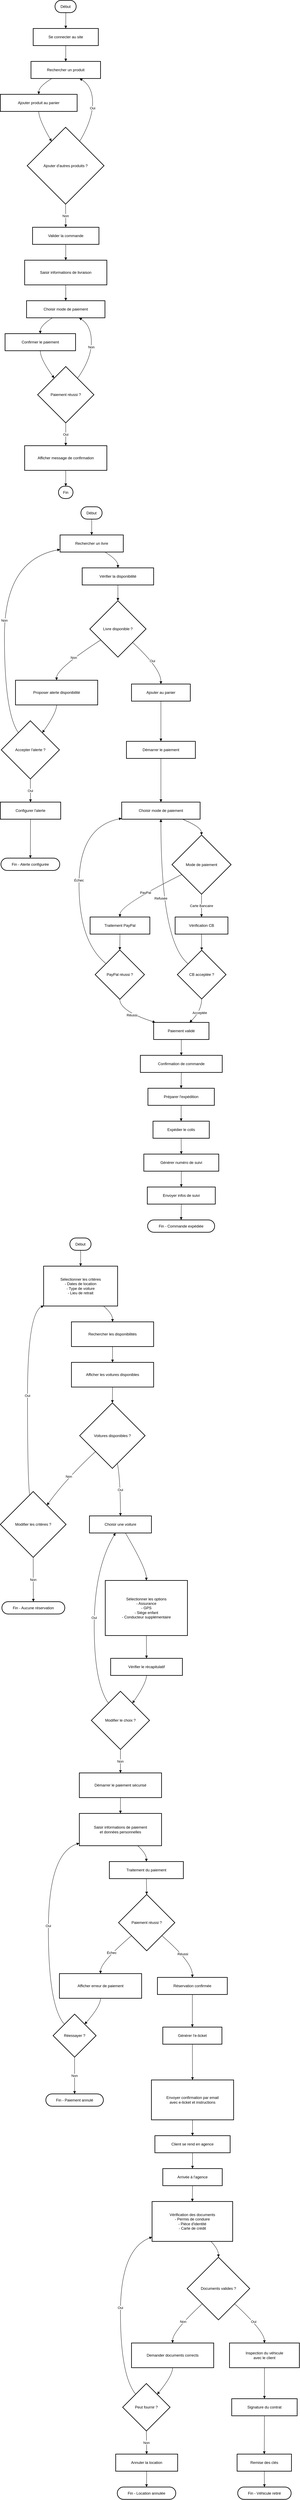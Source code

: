 <mxfile version="27.1.4">
  <diagram name="Page-1" id="gMDvhkSP2Ns9x-4Cgybr">
    <mxGraphModel dx="786" dy="459" grid="1" gridSize="10" guides="1" tooltips="1" connect="1" arrows="1" fold="1" page="1" pageScale="1" pageWidth="827" pageHeight="1169" math="0" shadow="0">
      <root>
        <mxCell id="0" />
        <mxCell id="1" parent="0" />
        <mxCell id="Itl9tVtiQUoRd5ECMhHl-1" value="Début" style="rounded=1;whiteSpace=wrap;arcSize=50;strokeWidth=2;" vertex="1" parent="1">
          <mxGeometry x="253" y="20" width="67" height="39" as="geometry" />
        </mxCell>
        <mxCell id="Itl9tVtiQUoRd5ECMhHl-2" value="Se connecter au site" style="whiteSpace=wrap;strokeWidth=2;" vertex="1" parent="1">
          <mxGeometry x="184" y="109" width="206" height="54" as="geometry" />
        </mxCell>
        <mxCell id="Itl9tVtiQUoRd5ECMhHl-3" value="Rechercher un produit" style="whiteSpace=wrap;strokeWidth=2;" vertex="1" parent="1">
          <mxGeometry x="177" y="213" width="220" height="54" as="geometry" />
        </mxCell>
        <mxCell id="Itl9tVtiQUoRd5ECMhHl-4" value="Ajouter produit au panier" style="whiteSpace=wrap;strokeWidth=2;" vertex="1" parent="1">
          <mxGeometry x="80" y="317" width="243" height="54" as="geometry" />
        </mxCell>
        <mxCell id="Itl9tVtiQUoRd5ECMhHl-5" value="Ajouter d&#39;autres produits ?" style="rhombus;strokeWidth=2;whiteSpace=wrap;" vertex="1" parent="1">
          <mxGeometry x="165" y="421" width="243" height="243" as="geometry" />
        </mxCell>
        <mxCell id="Itl9tVtiQUoRd5ECMhHl-6" value="Valider la commande" style="whiteSpace=wrap;strokeWidth=2;" vertex="1" parent="1">
          <mxGeometry x="182" y="737" width="210" height="54" as="geometry" />
        </mxCell>
        <mxCell id="Itl9tVtiQUoRd5ECMhHl-7" value="Saisir informations de livraison" style="whiteSpace=wrap;strokeWidth=2;" vertex="1" parent="1">
          <mxGeometry x="157" y="841" width="260" height="78" as="geometry" />
        </mxCell>
        <mxCell id="Itl9tVtiQUoRd5ECMhHl-8" value="Choisir mode de paiement" style="whiteSpace=wrap;strokeWidth=2;" vertex="1" parent="1">
          <mxGeometry x="163" y="969" width="248" height="54" as="geometry" />
        </mxCell>
        <mxCell id="Itl9tVtiQUoRd5ECMhHl-9" value="Confirmer le paiement" style="whiteSpace=wrap;strokeWidth=2;" vertex="1" parent="1">
          <mxGeometry x="95" y="1073" width="223" height="54" as="geometry" />
        </mxCell>
        <mxCell id="Itl9tVtiQUoRd5ECMhHl-10" value="Paiement réussi ?" style="rhombus;strokeWidth=2;whiteSpace=wrap;" vertex="1" parent="1">
          <mxGeometry x="198" y="1177" width="178" height="178" as="geometry" />
        </mxCell>
        <mxCell id="Itl9tVtiQUoRd5ECMhHl-11" value="Afficher message de confirmation" style="whiteSpace=wrap;strokeWidth=2;" vertex="1" parent="1">
          <mxGeometry x="157" y="1427" width="260" height="78" as="geometry" />
        </mxCell>
        <mxCell id="Itl9tVtiQUoRd5ECMhHl-12" value="Fin" style="rounded=1;whiteSpace=wrap;arcSize=50;strokeWidth=2;" vertex="1" parent="1">
          <mxGeometry x="264" y="1555" width="46" height="39" as="geometry" />
        </mxCell>
        <mxCell id="Itl9tVtiQUoRd5ECMhHl-13" value="" style="curved=1;startArrow=none;endArrow=block;exitX=0.51;exitY=1;entryX=0.5;entryY=0;rounded=0;" edge="1" parent="1" source="Itl9tVtiQUoRd5ECMhHl-1" target="Itl9tVtiQUoRd5ECMhHl-2">
          <mxGeometry relative="1" as="geometry">
            <Array as="points" />
          </mxGeometry>
        </mxCell>
        <mxCell id="Itl9tVtiQUoRd5ECMhHl-14" value="" style="curved=1;startArrow=none;endArrow=block;exitX=0.5;exitY=1;entryX=0.5;entryY=0;rounded=0;" edge="1" parent="1" source="Itl9tVtiQUoRd5ECMhHl-2" target="Itl9tVtiQUoRd5ECMhHl-3">
          <mxGeometry relative="1" as="geometry">
            <Array as="points" />
          </mxGeometry>
        </mxCell>
        <mxCell id="Itl9tVtiQUoRd5ECMhHl-15" value="" style="curved=1;startArrow=none;endArrow=block;exitX=0.3;exitY=1;entryX=0.5;entryY=0;rounded=0;" edge="1" parent="1" source="Itl9tVtiQUoRd5ECMhHl-3" target="Itl9tVtiQUoRd5ECMhHl-4">
          <mxGeometry relative="1" as="geometry">
            <Array as="points">
              <mxPoint x="202" y="292" />
            </Array>
          </mxGeometry>
        </mxCell>
        <mxCell id="Itl9tVtiQUoRd5ECMhHl-16" value="" style="curved=1;startArrow=none;endArrow=block;exitX=0.5;exitY=1;entryX=0.21;entryY=0;rounded=0;" edge="1" parent="1" source="Itl9tVtiQUoRd5ECMhHl-4" target="Itl9tVtiQUoRd5ECMhHl-5">
          <mxGeometry relative="1" as="geometry">
            <Array as="points">
              <mxPoint x="202" y="396" />
            </Array>
          </mxGeometry>
        </mxCell>
        <mxCell id="Itl9tVtiQUoRd5ECMhHl-17" value="Oui" style="curved=1;startArrow=none;endArrow=block;exitX=0.79;exitY=0;entryX=0.7;entryY=1;rounded=0;" edge="1" parent="1" source="Itl9tVtiQUoRd5ECMhHl-5" target="Itl9tVtiQUoRd5ECMhHl-3">
          <mxGeometry relative="1" as="geometry">
            <Array as="points">
              <mxPoint x="372" y="396" />
              <mxPoint x="372" y="292" />
            </Array>
          </mxGeometry>
        </mxCell>
        <mxCell id="Itl9tVtiQUoRd5ECMhHl-18" value="Non" style="curved=1;startArrow=none;endArrow=block;exitX=0.5;exitY=1;entryX=0.5;entryY=0;rounded=0;" edge="1" parent="1" source="Itl9tVtiQUoRd5ECMhHl-5" target="Itl9tVtiQUoRd5ECMhHl-6">
          <mxGeometry relative="1" as="geometry">
            <Array as="points" />
          </mxGeometry>
        </mxCell>
        <mxCell id="Itl9tVtiQUoRd5ECMhHl-19" value="" style="curved=1;startArrow=none;endArrow=block;exitX=0.5;exitY=1;entryX=0.5;entryY=0;rounded=0;" edge="1" parent="1" source="Itl9tVtiQUoRd5ECMhHl-6" target="Itl9tVtiQUoRd5ECMhHl-7">
          <mxGeometry relative="1" as="geometry">
            <Array as="points" />
          </mxGeometry>
        </mxCell>
        <mxCell id="Itl9tVtiQUoRd5ECMhHl-20" value="" style="curved=1;startArrow=none;endArrow=block;exitX=0.5;exitY=1;entryX=0.5;entryY=0;rounded=0;" edge="1" parent="1" source="Itl9tVtiQUoRd5ECMhHl-7" target="Itl9tVtiQUoRd5ECMhHl-8">
          <mxGeometry relative="1" as="geometry">
            <Array as="points" />
          </mxGeometry>
        </mxCell>
        <mxCell id="Itl9tVtiQUoRd5ECMhHl-21" value="" style="curved=1;startArrow=none;endArrow=block;exitX=0.33;exitY=1;entryX=0.5;entryY=0;rounded=0;" edge="1" parent="1" source="Itl9tVtiQUoRd5ECMhHl-8" target="Itl9tVtiQUoRd5ECMhHl-9">
          <mxGeometry relative="1" as="geometry">
            <Array as="points">
              <mxPoint x="206" y="1048" />
            </Array>
          </mxGeometry>
        </mxCell>
        <mxCell id="Itl9tVtiQUoRd5ECMhHl-22" value="" style="curved=1;startArrow=none;endArrow=block;exitX=0.5;exitY=1;entryX=0.15;entryY=0;rounded=0;" edge="1" parent="1" source="Itl9tVtiQUoRd5ECMhHl-9" target="Itl9tVtiQUoRd5ECMhHl-10">
          <mxGeometry relative="1" as="geometry">
            <Array as="points">
              <mxPoint x="206" y="1152" />
            </Array>
          </mxGeometry>
        </mxCell>
        <mxCell id="Itl9tVtiQUoRd5ECMhHl-23" value="Non" style="curved=1;startArrow=none;endArrow=block;exitX=0.86;exitY=0;entryX=0.67;entryY=1;rounded=0;" edge="1" parent="1" source="Itl9tVtiQUoRd5ECMhHl-10" target="Itl9tVtiQUoRd5ECMhHl-8">
          <mxGeometry relative="1" as="geometry">
            <Array as="points">
              <mxPoint x="368" y="1152" />
              <mxPoint x="368" y="1048" />
            </Array>
          </mxGeometry>
        </mxCell>
        <mxCell id="Itl9tVtiQUoRd5ECMhHl-24" value="Oui" style="curved=1;startArrow=none;endArrow=block;exitX=0.5;exitY=1;entryX=0.5;entryY=0.01;rounded=0;" edge="1" parent="1" source="Itl9tVtiQUoRd5ECMhHl-10" target="Itl9tVtiQUoRd5ECMhHl-11">
          <mxGeometry relative="1" as="geometry">
            <Array as="points" />
          </mxGeometry>
        </mxCell>
        <mxCell id="Itl9tVtiQUoRd5ECMhHl-25" value="" style="curved=1;startArrow=none;endArrow=block;exitX=0.5;exitY=1.01;entryX=0.5;entryY=0.01;rounded=0;" edge="1" parent="1" source="Itl9tVtiQUoRd5ECMhHl-11" target="Itl9tVtiQUoRd5ECMhHl-12">
          <mxGeometry relative="1" as="geometry">
            <Array as="points" />
          </mxGeometry>
        </mxCell>
        <mxCell id="Itl9tVtiQUoRd5ECMhHl-26" value="Début" style="rounded=1;whiteSpace=wrap;arcSize=50;strokeWidth=2;" vertex="1" parent="1">
          <mxGeometry x="335" y="1620" width="67" height="39" as="geometry" />
        </mxCell>
        <mxCell id="Itl9tVtiQUoRd5ECMhHl-27" value="Rechercher un livre" style="whiteSpace=wrap;strokeWidth=2;" vertex="1" parent="1">
          <mxGeometry x="269" y="1709" width="200" height="54" as="geometry" />
        </mxCell>
        <mxCell id="Itl9tVtiQUoRd5ECMhHl-28" value="Vérifier la disponibilité" style="whiteSpace=wrap;strokeWidth=2;" vertex="1" parent="1">
          <mxGeometry x="339" y="1813" width="226" height="54" as="geometry" />
        </mxCell>
        <mxCell id="Itl9tVtiQUoRd5ECMhHl-29" value="Livre disponible ?" style="rhombus;strokeWidth=2;whiteSpace=wrap;" vertex="1" parent="1">
          <mxGeometry x="363" y="1917" width="178" height="178" as="geometry" />
        </mxCell>
        <mxCell id="Itl9tVtiQUoRd5ECMhHl-30" value="Proposer alerte disponibilité" style="whiteSpace=wrap;strokeWidth=2;" vertex="1" parent="1">
          <mxGeometry x="128" y="2168" width="260" height="78" as="geometry" />
        </mxCell>
        <mxCell id="Itl9tVtiQUoRd5ECMhHl-31" value="Accepter l&#39;alerte ?" style="rhombus;strokeWidth=2;whiteSpace=wrap;" vertex="1" parent="1">
          <mxGeometry x="83" y="2296" width="184" height="184" as="geometry" />
        </mxCell>
        <mxCell id="Itl9tVtiQUoRd5ECMhHl-32" value="Configurer l&#39;alerte" style="whiteSpace=wrap;strokeWidth=2;" vertex="1" parent="1">
          <mxGeometry x="80" y="2553" width="191" height="54" as="geometry" />
        </mxCell>
        <mxCell id="Itl9tVtiQUoRd5ECMhHl-33" value="Fin - Alerte configurée" style="rounded=1;whiteSpace=wrap;arcSize=50;strokeWidth=2;" vertex="1" parent="1">
          <mxGeometry x="82" y="2730" width="186" height="39" as="geometry" />
        </mxCell>
        <mxCell id="Itl9tVtiQUoRd5ECMhHl-34" value="Ajouter au panier" style="whiteSpace=wrap;strokeWidth=2;" vertex="1" parent="1">
          <mxGeometry x="495" y="2180" width="186" height="54" as="geometry" />
        </mxCell>
        <mxCell id="Itl9tVtiQUoRd5ECMhHl-35" value="Démarrer le paiement" style="whiteSpace=wrap;strokeWidth=2;" vertex="1" parent="1">
          <mxGeometry x="479" y="2361" width="218" height="54" as="geometry" />
        </mxCell>
        <mxCell id="Itl9tVtiQUoRd5ECMhHl-36" value="Choisir mode de paiement" style="whiteSpace=wrap;strokeWidth=2;" vertex="1" parent="1">
          <mxGeometry x="464" y="2553" width="248" height="54" as="geometry" />
        </mxCell>
        <mxCell id="Itl9tVtiQUoRd5ECMhHl-37" value="Mode de paiement" style="rhombus;strokeWidth=2;whiteSpace=wrap;" vertex="1" parent="1">
          <mxGeometry x="623" y="2657" width="187" height="187" as="geometry" />
        </mxCell>
        <mxCell id="Itl9tVtiQUoRd5ECMhHl-38" value="Vérification CB" style="whiteSpace=wrap;strokeWidth=2;" vertex="1" parent="1">
          <mxGeometry x="633" y="2916" width="167" height="54" as="geometry" />
        </mxCell>
        <mxCell id="Itl9tVtiQUoRd5ECMhHl-39" value="Traitement PayPal" style="whiteSpace=wrap;strokeWidth=2;" vertex="1" parent="1">
          <mxGeometry x="364" y="2916" width="189" height="54" as="geometry" />
        </mxCell>
        <mxCell id="Itl9tVtiQUoRd5ECMhHl-40" value="CB acceptée ?" style="rhombus;strokeWidth=2;whiteSpace=wrap;" vertex="1" parent="1">
          <mxGeometry x="640" y="3021" width="154" height="154" as="geometry" />
        </mxCell>
        <mxCell id="Itl9tVtiQUoRd5ECMhHl-41" value="Paiement validé" style="whiteSpace=wrap;strokeWidth=2;" vertex="1" parent="1">
          <mxGeometry x="565" y="3249" width="175" height="54" as="geometry" />
        </mxCell>
        <mxCell id="Itl9tVtiQUoRd5ECMhHl-42" value="PayPal réussi ?" style="rhombus;strokeWidth=2;whiteSpace=wrap;" vertex="1" parent="1">
          <mxGeometry x="380" y="3020" width="156" height="156" as="geometry" />
        </mxCell>
        <mxCell id="Itl9tVtiQUoRd5ECMhHl-43" value="Confirmation de commande" style="whiteSpace=wrap;strokeWidth=2;" vertex="1" parent="1">
          <mxGeometry x="523" y="3353" width="259" height="54" as="geometry" />
        </mxCell>
        <mxCell id="Itl9tVtiQUoRd5ECMhHl-44" value="Préparer l&#39;expédition" style="whiteSpace=wrap;strokeWidth=2;" vertex="1" parent="1">
          <mxGeometry x="547" y="3457" width="210" height="54" as="geometry" />
        </mxCell>
        <mxCell id="Itl9tVtiQUoRd5ECMhHl-45" value="Expédier le colis" style="whiteSpace=wrap;strokeWidth=2;" vertex="1" parent="1">
          <mxGeometry x="563" y="3561" width="178" height="54" as="geometry" />
        </mxCell>
        <mxCell id="Itl9tVtiQUoRd5ECMhHl-46" value="Générer numéro de suivi" style="whiteSpace=wrap;strokeWidth=2;" vertex="1" parent="1">
          <mxGeometry x="534" y="3665" width="237" height="54" as="geometry" />
        </mxCell>
        <mxCell id="Itl9tVtiQUoRd5ECMhHl-47" value="Envoyer infos de suivi" style="whiteSpace=wrap;strokeWidth=2;" vertex="1" parent="1">
          <mxGeometry x="545" y="3769" width="215" height="54" as="geometry" />
        </mxCell>
        <mxCell id="Itl9tVtiQUoRd5ECMhHl-48" value="Fin - Commande expédiée" style="rounded=1;whiteSpace=wrap;arcSize=50;strokeWidth=2;" vertex="1" parent="1">
          <mxGeometry x="546" y="3873" width="212" height="39" as="geometry" />
        </mxCell>
        <mxCell id="Itl9tVtiQUoRd5ECMhHl-49" value="" style="curved=1;startArrow=none;endArrow=block;exitX=0.51;exitY=1;entryX=0.5;entryY=0;rounded=0;" edge="1" parent="1" source="Itl9tVtiQUoRd5ECMhHl-26" target="Itl9tVtiQUoRd5ECMhHl-27">
          <mxGeometry relative="1" as="geometry">
            <Array as="points" />
          </mxGeometry>
        </mxCell>
        <mxCell id="Itl9tVtiQUoRd5ECMhHl-50" value="" style="curved=1;startArrow=none;endArrow=block;exitX=0.71;exitY=1;entryX=0.5;entryY=0;rounded=0;" edge="1" parent="1" source="Itl9tVtiQUoRd5ECMhHl-27" target="Itl9tVtiQUoRd5ECMhHl-28">
          <mxGeometry relative="1" as="geometry">
            <Array as="points">
              <mxPoint x="452" y="1788" />
            </Array>
          </mxGeometry>
        </mxCell>
        <mxCell id="Itl9tVtiQUoRd5ECMhHl-51" value="" style="curved=1;startArrow=none;endArrow=block;exitX=0.5;exitY=1;entryX=0.5;entryY=0;rounded=0;" edge="1" parent="1" source="Itl9tVtiQUoRd5ECMhHl-28" target="Itl9tVtiQUoRd5ECMhHl-29">
          <mxGeometry relative="1" as="geometry">
            <Array as="points" />
          </mxGeometry>
        </mxCell>
        <mxCell id="Itl9tVtiQUoRd5ECMhHl-52" value="Non" style="curved=1;startArrow=none;endArrow=block;exitX=0;exitY=0.82;entryX=0.5;entryY=0;rounded=0;" edge="1" parent="1" source="Itl9tVtiQUoRd5ECMhHl-29" target="Itl9tVtiQUoRd5ECMhHl-30">
          <mxGeometry relative="1" as="geometry">
            <Array as="points">
              <mxPoint x="258" y="2131" />
            </Array>
          </mxGeometry>
        </mxCell>
        <mxCell id="Itl9tVtiQUoRd5ECMhHl-53" value="" style="curved=1;startArrow=none;endArrow=block;exitX=0.5;exitY=1;entryX=0.85;entryY=0;rounded=0;" edge="1" parent="1" source="Itl9tVtiQUoRd5ECMhHl-30" target="Itl9tVtiQUoRd5ECMhHl-31">
          <mxGeometry relative="1" as="geometry">
            <Array as="points">
              <mxPoint x="258" y="2271" />
            </Array>
          </mxGeometry>
        </mxCell>
        <mxCell id="Itl9tVtiQUoRd5ECMhHl-54" value="Oui" style="curved=1;startArrow=none;endArrow=block;exitX=0.5;exitY=1;entryX=0.5;entryY=-0.01;rounded=0;" edge="1" parent="1" source="Itl9tVtiQUoRd5ECMhHl-31" target="Itl9tVtiQUoRd5ECMhHl-32">
          <mxGeometry relative="1" as="geometry">
            <Array as="points" />
          </mxGeometry>
        </mxCell>
        <mxCell id="Itl9tVtiQUoRd5ECMhHl-55" value="Non" style="curved=1;startArrow=none;endArrow=block;exitX=0.15;exitY=0;entryX=0;entryY=0.85;rounded=0;" edge="1" parent="1" source="Itl9tVtiQUoRd5ECMhHl-31" target="Itl9tVtiQUoRd5ECMhHl-27">
          <mxGeometry relative="1" as="geometry">
            <Array as="points">
              <mxPoint x="93" y="2271" />
              <mxPoint x="93" y="1788" />
            </Array>
          </mxGeometry>
        </mxCell>
        <mxCell id="Itl9tVtiQUoRd5ECMhHl-56" value="" style="curved=1;startArrow=none;endArrow=block;exitX=0.5;exitY=0.99;entryX=0.5;entryY=0.01;rounded=0;" edge="1" parent="1" source="Itl9tVtiQUoRd5ECMhHl-32" target="Itl9tVtiQUoRd5ECMhHl-33">
          <mxGeometry relative="1" as="geometry">
            <Array as="points" />
          </mxGeometry>
        </mxCell>
        <mxCell id="Itl9tVtiQUoRd5ECMhHl-57" value="Oui" style="curved=1;startArrow=none;endArrow=block;exitX=1;exitY=0.96;entryX=0.5;entryY=0;rounded=0;" edge="1" parent="1" source="Itl9tVtiQUoRd5ECMhHl-29" target="Itl9tVtiQUoRd5ECMhHl-34">
          <mxGeometry relative="1" as="geometry">
            <Array as="points">
              <mxPoint x="588" y="2131" />
            </Array>
          </mxGeometry>
        </mxCell>
        <mxCell id="Itl9tVtiQUoRd5ECMhHl-58" value="" style="curved=1;startArrow=none;endArrow=block;exitX=0.5;exitY=1;entryX=0.5;entryY=0;rounded=0;" edge="1" parent="1" source="Itl9tVtiQUoRd5ECMhHl-34" target="Itl9tVtiQUoRd5ECMhHl-35">
          <mxGeometry relative="1" as="geometry">
            <Array as="points" />
          </mxGeometry>
        </mxCell>
        <mxCell id="Itl9tVtiQUoRd5ECMhHl-59" value="" style="curved=1;startArrow=none;endArrow=block;exitX=0.5;exitY=1;entryX=0.5;entryY=-0.01;rounded=0;" edge="1" parent="1" source="Itl9tVtiQUoRd5ECMhHl-35" target="Itl9tVtiQUoRd5ECMhHl-36">
          <mxGeometry relative="1" as="geometry">
            <Array as="points" />
          </mxGeometry>
        </mxCell>
        <mxCell id="Itl9tVtiQUoRd5ECMhHl-60" value="" style="curved=1;startArrow=none;endArrow=block;exitX=0.77;exitY=0.99;entryX=0.5;entryY=0;rounded=0;" edge="1" parent="1" source="Itl9tVtiQUoRd5ECMhHl-36" target="Itl9tVtiQUoRd5ECMhHl-37">
          <mxGeometry relative="1" as="geometry">
            <Array as="points">
              <mxPoint x="716" y="2632" />
            </Array>
          </mxGeometry>
        </mxCell>
        <mxCell id="Itl9tVtiQUoRd5ECMhHl-61" value="Carte Bancaire" style="curved=1;startArrow=none;endArrow=block;exitX=0.5;exitY=1;entryX=0.5;entryY=0;rounded=0;" edge="1" parent="1" source="Itl9tVtiQUoRd5ECMhHl-37" target="Itl9tVtiQUoRd5ECMhHl-38">
          <mxGeometry relative="1" as="geometry">
            <Array as="points" />
          </mxGeometry>
        </mxCell>
        <mxCell id="Itl9tVtiQUoRd5ECMhHl-62" value="PayPal" style="curved=1;startArrow=none;endArrow=block;exitX=0;exitY=0.75;entryX=0.5;entryY=0;rounded=0;" edge="1" parent="1" source="Itl9tVtiQUoRd5ECMhHl-37" target="Itl9tVtiQUoRd5ECMhHl-39">
          <mxGeometry relative="1" as="geometry">
            <Array as="points">
              <mxPoint x="458" y="2879" />
            </Array>
          </mxGeometry>
        </mxCell>
        <mxCell id="Itl9tVtiQUoRd5ECMhHl-63" value="" style="curved=1;startArrow=none;endArrow=block;exitX=0.5;exitY=1;entryX=0.5;entryY=0;rounded=0;" edge="1" parent="1" source="Itl9tVtiQUoRd5ECMhHl-38" target="Itl9tVtiQUoRd5ECMhHl-40">
          <mxGeometry relative="1" as="geometry">
            <Array as="points" />
          </mxGeometry>
        </mxCell>
        <mxCell id="Itl9tVtiQUoRd5ECMhHl-64" value="Refusée" style="curved=1;startArrow=none;endArrow=block;exitX=0;exitY=0.1;entryX=0.5;entryY=0.99;rounded=0;" edge="1" parent="1" source="Itl9tVtiQUoRd5ECMhHl-40" target="Itl9tVtiQUoRd5ECMhHl-36">
          <mxGeometry relative="1" as="geometry">
            <Array as="points">
              <mxPoint x="588" y="2995" />
            </Array>
          </mxGeometry>
        </mxCell>
        <mxCell id="Itl9tVtiQUoRd5ECMhHl-65" value="Acceptée" style="curved=1;startArrow=none;endArrow=block;exitX=0.5;exitY=1;entryX=0.65;entryY=0;rounded=0;" edge="1" parent="1" source="Itl9tVtiQUoRd5ECMhHl-40" target="Itl9tVtiQUoRd5ECMhHl-41">
          <mxGeometry relative="1" as="geometry">
            <Array as="points">
              <mxPoint x="716" y="3213" />
            </Array>
          </mxGeometry>
        </mxCell>
        <mxCell id="Itl9tVtiQUoRd5ECMhHl-66" value="" style="curved=1;startArrow=none;endArrow=block;exitX=0.5;exitY=1;entryX=0.5;entryY=0;rounded=0;" edge="1" parent="1" source="Itl9tVtiQUoRd5ECMhHl-39" target="Itl9tVtiQUoRd5ECMhHl-42">
          <mxGeometry relative="1" as="geometry">
            <Array as="points" />
          </mxGeometry>
        </mxCell>
        <mxCell id="Itl9tVtiQUoRd5ECMhHl-67" value="Échec" style="curved=1;startArrow=none;endArrow=block;exitX=0;exitY=0.1;entryX=0;entryY=0.95;rounded=0;" edge="1" parent="1" source="Itl9tVtiQUoRd5ECMhHl-42" target="Itl9tVtiQUoRd5ECMhHl-36">
          <mxGeometry relative="1" as="geometry">
            <Array as="points">
              <mxPoint x="329" y="2995" />
              <mxPoint x="329" y="2632" />
            </Array>
          </mxGeometry>
        </mxCell>
        <mxCell id="Itl9tVtiQUoRd5ECMhHl-68" value="Réussi" style="curved=1;startArrow=none;endArrow=block;exitX=0.5;exitY=1;entryX=0.03;entryY=0;rounded=0;" edge="1" parent="1" source="Itl9tVtiQUoRd5ECMhHl-42" target="Itl9tVtiQUoRd5ECMhHl-41">
          <mxGeometry relative="1" as="geometry">
            <Array as="points">
              <mxPoint x="458" y="3213" />
            </Array>
          </mxGeometry>
        </mxCell>
        <mxCell id="Itl9tVtiQUoRd5ECMhHl-69" value="" style="curved=1;startArrow=none;endArrow=block;exitX=0.5;exitY=1;entryX=0.5;entryY=0;rounded=0;" edge="1" parent="1" source="Itl9tVtiQUoRd5ECMhHl-41" target="Itl9tVtiQUoRd5ECMhHl-43">
          <mxGeometry relative="1" as="geometry">
            <Array as="points" />
          </mxGeometry>
        </mxCell>
        <mxCell id="Itl9tVtiQUoRd5ECMhHl-70" value="" style="curved=1;startArrow=none;endArrow=block;exitX=0.5;exitY=1;entryX=0.5;entryY=0;rounded=0;" edge="1" parent="1" source="Itl9tVtiQUoRd5ECMhHl-43" target="Itl9tVtiQUoRd5ECMhHl-44">
          <mxGeometry relative="1" as="geometry">
            <Array as="points" />
          </mxGeometry>
        </mxCell>
        <mxCell id="Itl9tVtiQUoRd5ECMhHl-71" value="" style="curved=1;startArrow=none;endArrow=block;exitX=0.5;exitY=1;entryX=0.5;entryY=0;rounded=0;" edge="1" parent="1" source="Itl9tVtiQUoRd5ECMhHl-44" target="Itl9tVtiQUoRd5ECMhHl-45">
          <mxGeometry relative="1" as="geometry">
            <Array as="points" />
          </mxGeometry>
        </mxCell>
        <mxCell id="Itl9tVtiQUoRd5ECMhHl-72" value="" style="curved=1;startArrow=none;endArrow=block;exitX=0.5;exitY=1;entryX=0.5;entryY=0;rounded=0;" edge="1" parent="1" source="Itl9tVtiQUoRd5ECMhHl-45" target="Itl9tVtiQUoRd5ECMhHl-46">
          <mxGeometry relative="1" as="geometry">
            <Array as="points" />
          </mxGeometry>
        </mxCell>
        <mxCell id="Itl9tVtiQUoRd5ECMhHl-73" value="" style="curved=1;startArrow=none;endArrow=block;exitX=0.5;exitY=1;entryX=0.5;entryY=0;rounded=0;" edge="1" parent="1" source="Itl9tVtiQUoRd5ECMhHl-46" target="Itl9tVtiQUoRd5ECMhHl-47">
          <mxGeometry relative="1" as="geometry">
            <Array as="points" />
          </mxGeometry>
        </mxCell>
        <mxCell id="Itl9tVtiQUoRd5ECMhHl-74" value="" style="curved=1;startArrow=none;endArrow=block;exitX=0.5;exitY=1;entryX=0.5;entryY=0;rounded=0;" edge="1" parent="1" source="Itl9tVtiQUoRd5ECMhHl-47" target="Itl9tVtiQUoRd5ECMhHl-48">
          <mxGeometry relative="1" as="geometry">
            <Array as="points" />
          </mxGeometry>
        </mxCell>
        <mxCell id="Itl9tVtiQUoRd5ECMhHl-75" value="Début" style="rounded=1;whiteSpace=wrap;arcSize=50;strokeWidth=2;" vertex="1" parent="1">
          <mxGeometry x="300" y="3930" width="67" height="39" as="geometry" />
        </mxCell>
        <mxCell id="Itl9tVtiQUoRd5ECMhHl-76" value="Sélectionner les critères&#xa;- Dates de location&#xa;- Type de voiture&#xa;- Lieu de retrait" style="whiteSpace=wrap;strokeWidth=2;" vertex="1" parent="1">
          <mxGeometry x="217" y="4019" width="234" height="126" as="geometry" />
        </mxCell>
        <mxCell id="Itl9tVtiQUoRd5ECMhHl-77" value="Rechercher les disponibilités" style="whiteSpace=wrap;strokeWidth=2;" vertex="1" parent="1">
          <mxGeometry x="305" y="4195" width="260" height="78" as="geometry" />
        </mxCell>
        <mxCell id="Itl9tVtiQUoRd5ECMhHl-78" value="Afficher les voitures disponibles" style="whiteSpace=wrap;strokeWidth=2;" vertex="1" parent="1">
          <mxGeometry x="305" y="4323" width="260" height="78" as="geometry" />
        </mxCell>
        <mxCell id="Itl9tVtiQUoRd5ECMhHl-79" value="Voitures disponibles ?" style="rhombus;strokeWidth=2;whiteSpace=wrap;" vertex="1" parent="1">
          <mxGeometry x="331" y="4451" width="207" height="207" as="geometry" />
        </mxCell>
        <mxCell id="Itl9tVtiQUoRd5ECMhHl-80" value="Modifier les critères ?" style="rhombus;strokeWidth=2;whiteSpace=wrap;" vertex="1" parent="1">
          <mxGeometry x="80" y="4731" width="208" height="208" as="geometry" />
        </mxCell>
        <mxCell id="Itl9tVtiQUoRd5ECMhHl-81" value="Fin - Aucune réservation" style="rounded=1;whiteSpace=wrap;arcSize=50;strokeWidth=2;" vertex="1" parent="1">
          <mxGeometry x="85" y="5079" width="199" height="39" as="geometry" />
        </mxCell>
        <mxCell id="Itl9tVtiQUoRd5ECMhHl-82" value="Choisir une voiture" style="whiteSpace=wrap;strokeWidth=2;" vertex="1" parent="1">
          <mxGeometry x="362" y="4808" width="196" height="54" as="geometry" />
        </mxCell>
        <mxCell id="Itl9tVtiQUoRd5ECMhHl-83" value="Sélectionner les options&#xa;- Assurance&#xa;- GPS&#xa;- Siège enfant&#xa;- Conducteur supplémentaire" style="whiteSpace=wrap;strokeWidth=2;" vertex="1" parent="1">
          <mxGeometry x="412" y="5012" width="260" height="174" as="geometry" />
        </mxCell>
        <mxCell id="Itl9tVtiQUoRd5ECMhHl-84" value="Vérifier le récapitulatif" style="whiteSpace=wrap;strokeWidth=2;" vertex="1" parent="1">
          <mxGeometry x="429" y="5258" width="227" height="54" as="geometry" />
        </mxCell>
        <mxCell id="Itl9tVtiQUoRd5ECMhHl-85" value="Modifier le choix ?" style="rhombus;strokeWidth=2;whiteSpace=wrap;" vertex="1" parent="1">
          <mxGeometry x="368" y="5362" width="184" height="184" as="geometry" />
        </mxCell>
        <mxCell id="Itl9tVtiQUoRd5ECMhHl-86" value="Démarrer le paiement sécurisé" style="whiteSpace=wrap;strokeWidth=2;" vertex="1" parent="1">
          <mxGeometry x="330" y="5620" width="260" height="78" as="geometry" />
        </mxCell>
        <mxCell id="Itl9tVtiQUoRd5ECMhHl-87" value="Saisir informations de paiement&#xa;et données personnelles" style="whiteSpace=wrap;strokeWidth=2;" vertex="1" parent="1">
          <mxGeometry x="330" y="5748" width="260" height="102" as="geometry" />
        </mxCell>
        <mxCell id="Itl9tVtiQUoRd5ECMhHl-88" value="Traitement du paiement" style="whiteSpace=wrap;strokeWidth=2;" vertex="1" parent="1">
          <mxGeometry x="425" y="5900" width="234" height="54" as="geometry" />
        </mxCell>
        <mxCell id="Itl9tVtiQUoRd5ECMhHl-89" value="Paiement réussi ?" style="rhombus;strokeWidth=2;whiteSpace=wrap;" vertex="1" parent="1">
          <mxGeometry x="454" y="6004" width="178" height="178" as="geometry" />
        </mxCell>
        <mxCell id="Itl9tVtiQUoRd5ECMhHl-90" value="Afficher erreur de paiement" style="whiteSpace=wrap;strokeWidth=2;" vertex="1" parent="1">
          <mxGeometry x="267" y="6254" width="260" height="78" as="geometry" />
        </mxCell>
        <mxCell id="Itl9tVtiQUoRd5ECMhHl-91" value="Réessayer ?" style="rhombus;strokeWidth=2;whiteSpace=wrap;" vertex="1" parent="1">
          <mxGeometry x="247" y="6382" width="136" height="136" as="geometry" />
        </mxCell>
        <mxCell id="Itl9tVtiQUoRd5ECMhHl-92" value="Fin - Paiement annulé" style="rounded=1;whiteSpace=wrap;arcSize=50;strokeWidth=2;" vertex="1" parent="1">
          <mxGeometry x="224" y="6634" width="182" height="39" as="geometry" />
        </mxCell>
        <mxCell id="Itl9tVtiQUoRd5ECMhHl-93" value="Réservation confirmée" style="whiteSpace=wrap;strokeWidth=2;" vertex="1" parent="1">
          <mxGeometry x="577" y="6266" width="221" height="54" as="geometry" />
        </mxCell>
        <mxCell id="Itl9tVtiQUoRd5ECMhHl-94" value="Générer l&#39;e-ticket" style="whiteSpace=wrap;strokeWidth=2;" vertex="1" parent="1">
          <mxGeometry x="594" y="6423" width="187" height="54" as="geometry" />
        </mxCell>
        <mxCell id="Itl9tVtiQUoRd5ECMhHl-95" value="Envoyer confirmation par email&#xa;avec e-ticket et instructions" style="whiteSpace=wrap;strokeWidth=2;" vertex="1" parent="1">
          <mxGeometry x="558" y="6590" width="260" height="126" as="geometry" />
        </mxCell>
        <mxCell id="Itl9tVtiQUoRd5ECMhHl-96" value="Client se rend en agence" style="whiteSpace=wrap;strokeWidth=2;" vertex="1" parent="1">
          <mxGeometry x="569" y="6766" width="238" height="54" as="geometry" />
        </mxCell>
        <mxCell id="Itl9tVtiQUoRd5ECMhHl-97" value="Arrivée à l&#39;agence" style="whiteSpace=wrap;strokeWidth=2;" vertex="1" parent="1">
          <mxGeometry x="594" y="6870" width="188" height="54" as="geometry" />
        </mxCell>
        <mxCell id="Itl9tVtiQUoRd5ECMhHl-98" value="Vérification des documents&#xa;- Permis de conduire&#xa;- Pièce d&#39;identité&#xa;- Carte de crédit" style="whiteSpace=wrap;strokeWidth=2;" vertex="1" parent="1">
          <mxGeometry x="560" y="6974" width="255" height="126" as="geometry" />
        </mxCell>
        <mxCell id="Itl9tVtiQUoRd5ECMhHl-99" value="Documents valides ?" style="rhombus;strokeWidth=2;whiteSpace=wrap;" vertex="1" parent="1">
          <mxGeometry x="671" y="7150" width="198" height="198" as="geometry" />
        </mxCell>
        <mxCell id="Itl9tVtiQUoRd5ECMhHl-100" value="Demander documents corrects" style="whiteSpace=wrap;strokeWidth=2;" vertex="1" parent="1">
          <mxGeometry x="495" y="7421" width="260" height="78" as="geometry" />
        </mxCell>
        <mxCell id="Itl9tVtiQUoRd5ECMhHl-101" value="Peut fournir ?" style="rhombus;strokeWidth=2;whiteSpace=wrap;" vertex="1" parent="1">
          <mxGeometry x="467" y="7549" width="150" height="150" as="geometry" />
        </mxCell>
        <mxCell id="Itl9tVtiQUoRd5ECMhHl-102" value="Annuler la location" style="whiteSpace=wrap;strokeWidth=2;" vertex="1" parent="1">
          <mxGeometry x="445" y="7772" width="196" height="54" as="geometry" />
        </mxCell>
        <mxCell id="Itl9tVtiQUoRd5ECMhHl-103" value="Fin - Location annulée" style="rounded=1;whiteSpace=wrap;arcSize=50;strokeWidth=2;" vertex="1" parent="1">
          <mxGeometry x="450" y="7876" width="185" height="39" as="geometry" />
        </mxCell>
        <mxCell id="Itl9tVtiQUoRd5ECMhHl-104" value="Inspection du véhicule&#xa;avec le client" style="whiteSpace=wrap;strokeWidth=2;" vertex="1" parent="1">
          <mxGeometry x="805" y="7421" width="221" height="78" as="geometry" />
        </mxCell>
        <mxCell id="Itl9tVtiQUoRd5ECMhHl-105" value="Signature du contrat" style="whiteSpace=wrap;strokeWidth=2;" vertex="1" parent="1">
          <mxGeometry x="812" y="7597" width="207" height="54" as="geometry" />
        </mxCell>
        <mxCell id="Itl9tVtiQUoRd5ECMhHl-106" value="Remise des clés" style="whiteSpace=wrap;strokeWidth=2;" vertex="1" parent="1">
          <mxGeometry x="829" y="7772" width="172" height="54" as="geometry" />
        </mxCell>
        <mxCell id="Itl9tVtiQUoRd5ECMhHl-107" value="Fin - Véhicule retiré" style="rounded=1;whiteSpace=wrap;arcSize=50;strokeWidth=2;" vertex="1" parent="1">
          <mxGeometry x="831" y="7876" width="169" height="39" as="geometry" />
        </mxCell>
        <mxCell id="Itl9tVtiQUoRd5ECMhHl-108" value="" style="curved=1;startArrow=none;endArrow=block;exitX=0.51;exitY=1;entryX=0.5;entryY=0;rounded=0;" edge="1" parent="1" source="Itl9tVtiQUoRd5ECMhHl-75" target="Itl9tVtiQUoRd5ECMhHl-76">
          <mxGeometry relative="1" as="geometry">
            <Array as="points" />
          </mxGeometry>
        </mxCell>
        <mxCell id="Itl9tVtiQUoRd5ECMhHl-109" value="" style="curved=1;startArrow=none;endArrow=block;exitX=0.81;exitY=1;entryX=0.5;entryY=0;rounded=0;" edge="1" parent="1" source="Itl9tVtiQUoRd5ECMhHl-76" target="Itl9tVtiQUoRd5ECMhHl-77">
          <mxGeometry relative="1" as="geometry">
            <Array as="points">
              <mxPoint x="435" y="4170" />
            </Array>
          </mxGeometry>
        </mxCell>
        <mxCell id="Itl9tVtiQUoRd5ECMhHl-110" value="" style="curved=1;startArrow=none;endArrow=block;exitX=0.5;exitY=1;entryX=0.5;entryY=0;rounded=0;" edge="1" parent="1" source="Itl9tVtiQUoRd5ECMhHl-77" target="Itl9tVtiQUoRd5ECMhHl-78">
          <mxGeometry relative="1" as="geometry">
            <Array as="points" />
          </mxGeometry>
        </mxCell>
        <mxCell id="Itl9tVtiQUoRd5ECMhHl-111" value="" style="curved=1;startArrow=none;endArrow=block;exitX=0.5;exitY=1;entryX=0.5;entryY=0;rounded=0;" edge="1" parent="1" source="Itl9tVtiQUoRd5ECMhHl-78" target="Itl9tVtiQUoRd5ECMhHl-79">
          <mxGeometry relative="1" as="geometry">
            <Array as="points" />
          </mxGeometry>
        </mxCell>
        <mxCell id="Itl9tVtiQUoRd5ECMhHl-112" value="Non" style="curved=1;startArrow=none;endArrow=block;exitX=0;exitY=0.97;entryX=0.86;entryY=0;rounded=0;" edge="1" parent="1" source="Itl9tVtiQUoRd5ECMhHl-79" target="Itl9tVtiQUoRd5ECMhHl-80">
          <mxGeometry relative="1" as="geometry">
            <Array as="points">
              <mxPoint x="285" y="4694" />
            </Array>
          </mxGeometry>
        </mxCell>
        <mxCell id="Itl9tVtiQUoRd5ECMhHl-113" value="Oui" style="curved=1;startArrow=none;endArrow=block;exitX=0.44;exitY=0;entryX=0;entryY=0.99;rounded=0;" edge="1" parent="1" source="Itl9tVtiQUoRd5ECMhHl-80" target="Itl9tVtiQUoRd5ECMhHl-76">
          <mxGeometry relative="1" as="geometry">
            <Array as="points">
              <mxPoint x="166" y="4694" />
              <mxPoint x="166" y="4170" />
            </Array>
          </mxGeometry>
        </mxCell>
        <mxCell id="Itl9tVtiQUoRd5ECMhHl-114" value="Non" style="curved=1;startArrow=none;endArrow=block;exitX=0.5;exitY=1;entryX=0.5;entryY=0.01;rounded=0;" edge="1" parent="1" source="Itl9tVtiQUoRd5ECMhHl-80" target="Itl9tVtiQUoRd5ECMhHl-81">
          <mxGeometry relative="1" as="geometry">
            <Array as="points" />
          </mxGeometry>
        </mxCell>
        <mxCell id="Itl9tVtiQUoRd5ECMhHl-115" value="Oui" style="curved=1;startArrow=none;endArrow=block;exitX=0.59;exitY=1;entryX=0.5;entryY=0;rounded=0;" edge="1" parent="1" source="Itl9tVtiQUoRd5ECMhHl-79" target="Itl9tVtiQUoRd5ECMhHl-82">
          <mxGeometry relative="1" as="geometry">
            <Array as="points">
              <mxPoint x="460" y="4694" />
            </Array>
          </mxGeometry>
        </mxCell>
        <mxCell id="Itl9tVtiQUoRd5ECMhHl-116" value="" style="curved=1;startArrow=none;endArrow=block;exitX=0.58;exitY=1;entryX=0.5;entryY=0;rounded=0;" edge="1" parent="1" source="Itl9tVtiQUoRd5ECMhHl-82" target="Itl9tVtiQUoRd5ECMhHl-83">
          <mxGeometry relative="1" as="geometry">
            <Array as="points">
              <mxPoint x="542" y="4975" />
            </Array>
          </mxGeometry>
        </mxCell>
        <mxCell id="Itl9tVtiQUoRd5ECMhHl-117" value="" style="curved=1;startArrow=none;endArrow=block;exitX=0.5;exitY=1;entryX=0.5;entryY=0.01;rounded=0;" edge="1" parent="1" source="Itl9tVtiQUoRd5ECMhHl-83" target="Itl9tVtiQUoRd5ECMhHl-84">
          <mxGeometry relative="1" as="geometry">
            <Array as="points" />
          </mxGeometry>
        </mxCell>
        <mxCell id="Itl9tVtiQUoRd5ECMhHl-118" value="" style="curved=1;startArrow=none;endArrow=block;exitX=0.5;exitY=1.01;entryX=0.85;entryY=0;rounded=0;" edge="1" parent="1" source="Itl9tVtiQUoRd5ECMhHl-84" target="Itl9tVtiQUoRd5ECMhHl-85">
          <mxGeometry relative="1" as="geometry">
            <Array as="points">
              <mxPoint x="542" y="5337" />
            </Array>
          </mxGeometry>
        </mxCell>
        <mxCell id="Itl9tVtiQUoRd5ECMhHl-119" value="Oui" style="curved=1;startArrow=none;endArrow=block;exitX=0.15;exitY=0;entryX=0.42;entryY=1;rounded=0;" edge="1" parent="1" source="Itl9tVtiQUoRd5ECMhHl-85" target="Itl9tVtiQUoRd5ECMhHl-82">
          <mxGeometry relative="1" as="geometry">
            <Array as="points">
              <mxPoint x="377" y="5337" />
              <mxPoint x="377" y="4975" />
            </Array>
          </mxGeometry>
        </mxCell>
        <mxCell id="Itl9tVtiQUoRd5ECMhHl-120" value="Non" style="curved=1;startArrow=none;endArrow=block;exitX=0.5;exitY=1;entryX=0.5;entryY=-0.01;rounded=0;" edge="1" parent="1" source="Itl9tVtiQUoRd5ECMhHl-85" target="Itl9tVtiQUoRd5ECMhHl-86">
          <mxGeometry relative="1" as="geometry">
            <Array as="points" />
          </mxGeometry>
        </mxCell>
        <mxCell id="Itl9tVtiQUoRd5ECMhHl-121" value="" style="curved=1;startArrow=none;endArrow=block;exitX=0.5;exitY=0.99;entryX=0.5;entryY=0;rounded=0;" edge="1" parent="1" source="Itl9tVtiQUoRd5ECMhHl-86" target="Itl9tVtiQUoRd5ECMhHl-87">
          <mxGeometry relative="1" as="geometry">
            <Array as="points" />
          </mxGeometry>
        </mxCell>
        <mxCell id="Itl9tVtiQUoRd5ECMhHl-122" value="" style="curved=1;startArrow=none;endArrow=block;exitX=0.71;exitY=1;entryX=0.5;entryY=-0.01;rounded=0;" edge="1" parent="1" source="Itl9tVtiQUoRd5ECMhHl-87" target="Itl9tVtiQUoRd5ECMhHl-88">
          <mxGeometry relative="1" as="geometry">
            <Array as="points">
              <mxPoint x="542" y="5875" />
            </Array>
          </mxGeometry>
        </mxCell>
        <mxCell id="Itl9tVtiQUoRd5ECMhHl-123" value="" style="curved=1;startArrow=none;endArrow=block;exitX=0.5;exitY=0.99;entryX=0.5;entryY=0;rounded=0;" edge="1" parent="1" source="Itl9tVtiQUoRd5ECMhHl-88" target="Itl9tVtiQUoRd5ECMhHl-89">
          <mxGeometry relative="1" as="geometry">
            <Array as="points" />
          </mxGeometry>
        </mxCell>
        <mxCell id="Itl9tVtiQUoRd5ECMhHl-124" value="Échec" style="curved=1;startArrow=none;endArrow=block;exitX=0;exitY=0.93;entryX=0.5;entryY=0;rounded=0;" edge="1" parent="1" source="Itl9tVtiQUoRd5ECMhHl-89" target="Itl9tVtiQUoRd5ECMhHl-90">
          <mxGeometry relative="1" as="geometry">
            <Array as="points">
              <mxPoint x="397" y="6218" />
            </Array>
          </mxGeometry>
        </mxCell>
        <mxCell id="Itl9tVtiQUoRd5ECMhHl-125" value="" style="curved=1;startArrow=none;endArrow=block;exitX=0.5;exitY=1;entryX=0.94;entryY=0;rounded=0;" edge="1" parent="1" source="Itl9tVtiQUoRd5ECMhHl-90" target="Itl9tVtiQUoRd5ECMhHl-91">
          <mxGeometry relative="1" as="geometry">
            <Array as="points">
              <mxPoint x="397" y="6357" />
            </Array>
          </mxGeometry>
        </mxCell>
        <mxCell id="Itl9tVtiQUoRd5ECMhHl-126" value="Oui" style="curved=1;startArrow=none;endArrow=block;exitX=0.05;exitY=0;entryX=0;entryY=0.92;rounded=0;" edge="1" parent="1" source="Itl9tVtiQUoRd5ECMhHl-91" target="Itl9tVtiQUoRd5ECMhHl-87">
          <mxGeometry relative="1" as="geometry">
            <Array as="points">
              <mxPoint x="232" y="6357" />
              <mxPoint x="232" y="5875" />
            </Array>
          </mxGeometry>
        </mxCell>
        <mxCell id="Itl9tVtiQUoRd5ECMhHl-127" value="Non" style="curved=1;startArrow=none;endArrow=block;exitX=0.5;exitY=1;entryX=0.5;entryY=-0.01;rounded=0;" edge="1" parent="1" source="Itl9tVtiQUoRd5ECMhHl-91" target="Itl9tVtiQUoRd5ECMhHl-92">
          <mxGeometry relative="1" as="geometry">
            <Array as="points" />
          </mxGeometry>
        </mxCell>
        <mxCell id="Itl9tVtiQUoRd5ECMhHl-128" value="Réussi" style="curved=1;startArrow=none;endArrow=block;exitX=1;exitY=0.93;entryX=0.5;entryY=0;rounded=0;" edge="1" parent="1" source="Itl9tVtiQUoRd5ECMhHl-89" target="Itl9tVtiQUoRd5ECMhHl-93">
          <mxGeometry relative="1" as="geometry">
            <Array as="points">
              <mxPoint x="688" y="6218" />
            </Array>
          </mxGeometry>
        </mxCell>
        <mxCell id="Itl9tVtiQUoRd5ECMhHl-129" value="" style="curved=1;startArrow=none;endArrow=block;exitX=0.5;exitY=1;entryX=0.5;entryY=-0.01;rounded=0;" edge="1" parent="1" source="Itl9tVtiQUoRd5ECMhHl-93" target="Itl9tVtiQUoRd5ECMhHl-94">
          <mxGeometry relative="1" as="geometry">
            <Array as="points" />
          </mxGeometry>
        </mxCell>
        <mxCell id="Itl9tVtiQUoRd5ECMhHl-130" value="" style="curved=1;startArrow=none;endArrow=block;exitX=0.5;exitY=0.99;entryX=0.5;entryY=0;rounded=0;" edge="1" parent="1" source="Itl9tVtiQUoRd5ECMhHl-94" target="Itl9tVtiQUoRd5ECMhHl-95">
          <mxGeometry relative="1" as="geometry">
            <Array as="points" />
          </mxGeometry>
        </mxCell>
        <mxCell id="Itl9tVtiQUoRd5ECMhHl-131" value="" style="curved=1;startArrow=none;endArrow=block;exitX=0.5;exitY=1;entryX=0.5;entryY=0;rounded=0;" edge="1" parent="1" source="Itl9tVtiQUoRd5ECMhHl-95" target="Itl9tVtiQUoRd5ECMhHl-96">
          <mxGeometry relative="1" as="geometry">
            <Array as="points" />
          </mxGeometry>
        </mxCell>
        <mxCell id="Itl9tVtiQUoRd5ECMhHl-132" value="" style="curved=1;startArrow=none;endArrow=block;exitX=0.5;exitY=1;entryX=0.5;entryY=0;rounded=0;" edge="1" parent="1" source="Itl9tVtiQUoRd5ECMhHl-96" target="Itl9tVtiQUoRd5ECMhHl-97">
          <mxGeometry relative="1" as="geometry">
            <Array as="points" />
          </mxGeometry>
        </mxCell>
        <mxCell id="Itl9tVtiQUoRd5ECMhHl-133" value="" style="curved=1;startArrow=none;endArrow=block;exitX=0.5;exitY=1;entryX=0.5;entryY=0;rounded=0;" edge="1" parent="1" source="Itl9tVtiQUoRd5ECMhHl-97" target="Itl9tVtiQUoRd5ECMhHl-98">
          <mxGeometry relative="1" as="geometry">
            <Array as="points" />
          </mxGeometry>
        </mxCell>
        <mxCell id="Itl9tVtiQUoRd5ECMhHl-134" value="" style="curved=1;startArrow=none;endArrow=block;exitX=0.73;exitY=1;entryX=0.5;entryY=0;rounded=0;" edge="1" parent="1" source="Itl9tVtiQUoRd5ECMhHl-98" target="Itl9tVtiQUoRd5ECMhHl-99">
          <mxGeometry relative="1" as="geometry">
            <Array as="points">
              <mxPoint x="770" y="7125" />
            </Array>
          </mxGeometry>
        </mxCell>
        <mxCell id="Itl9tVtiQUoRd5ECMhHl-135" value="Non" style="curved=1;startArrow=none;endArrow=block;exitX=0;exitY=0.97;entryX=0.5;entryY=0;rounded=0;" edge="1" parent="1" source="Itl9tVtiQUoRd5ECMhHl-99" target="Itl9tVtiQUoRd5ECMhHl-100">
          <mxGeometry relative="1" as="geometry">
            <Array as="points">
              <mxPoint x="625" y="7384" />
            </Array>
          </mxGeometry>
        </mxCell>
        <mxCell id="Itl9tVtiQUoRd5ECMhHl-136" value="" style="curved=1;startArrow=none;endArrow=block;exitX=0.5;exitY=1;entryX=0.92;entryY=0;rounded=0;" edge="1" parent="1" source="Itl9tVtiQUoRd5ECMhHl-100" target="Itl9tVtiQUoRd5ECMhHl-101">
          <mxGeometry relative="1" as="geometry">
            <Array as="points">
              <mxPoint x="625" y="7524" />
            </Array>
          </mxGeometry>
        </mxCell>
        <mxCell id="Itl9tVtiQUoRd5ECMhHl-137" value="Non" style="curved=1;startArrow=none;endArrow=block;exitX=0.5;exitY=1;entryX=0.5;entryY=0;rounded=0;" edge="1" parent="1" source="Itl9tVtiQUoRd5ECMhHl-101" target="Itl9tVtiQUoRd5ECMhHl-102">
          <mxGeometry relative="1" as="geometry">
            <Array as="points" />
          </mxGeometry>
        </mxCell>
        <mxCell id="Itl9tVtiQUoRd5ECMhHl-138" value="" style="curved=1;startArrow=none;endArrow=block;exitX=0.5;exitY=1;entryX=0.5;entryY=0;rounded=0;" edge="1" parent="1" source="Itl9tVtiQUoRd5ECMhHl-102" target="Itl9tVtiQUoRd5ECMhHl-103">
          <mxGeometry relative="1" as="geometry">
            <Array as="points" />
          </mxGeometry>
        </mxCell>
        <mxCell id="Itl9tVtiQUoRd5ECMhHl-139" value="Oui" style="curved=1;startArrow=none;endArrow=block;exitX=0.09;exitY=0;entryX=0;entryY=0.89;rounded=0;" edge="1" parent="1" source="Itl9tVtiQUoRd5ECMhHl-101" target="Itl9tVtiQUoRd5ECMhHl-98">
          <mxGeometry relative="1" as="geometry">
            <Array as="points">
              <mxPoint x="460" y="7524" />
              <mxPoint x="460" y="7125" />
            </Array>
          </mxGeometry>
        </mxCell>
        <mxCell id="Itl9tVtiQUoRd5ECMhHl-140" value="Oui" style="curved=1;startArrow=none;endArrow=block;exitX=1;exitY=0.97;entryX=0.5;entryY=0;rounded=0;" edge="1" parent="1" source="Itl9tVtiQUoRd5ECMhHl-99" target="Itl9tVtiQUoRd5ECMhHl-104">
          <mxGeometry relative="1" as="geometry">
            <Array as="points">
              <mxPoint x="915" y="7384" />
            </Array>
          </mxGeometry>
        </mxCell>
        <mxCell id="Itl9tVtiQUoRd5ECMhHl-141" value="" style="curved=1;startArrow=none;endArrow=block;exitX=0.5;exitY=1;entryX=0.5;entryY=0;rounded=0;" edge="1" parent="1" source="Itl9tVtiQUoRd5ECMhHl-104" target="Itl9tVtiQUoRd5ECMhHl-105">
          <mxGeometry relative="1" as="geometry">
            <Array as="points" />
          </mxGeometry>
        </mxCell>
        <mxCell id="Itl9tVtiQUoRd5ECMhHl-142" value="" style="curved=1;startArrow=none;endArrow=block;exitX=0.5;exitY=1;entryX=0.5;entryY=0;rounded=0;" edge="1" parent="1" source="Itl9tVtiQUoRd5ECMhHl-105" target="Itl9tVtiQUoRd5ECMhHl-106">
          <mxGeometry relative="1" as="geometry">
            <Array as="points" />
          </mxGeometry>
        </mxCell>
        <mxCell id="Itl9tVtiQUoRd5ECMhHl-143" value="" style="curved=1;startArrow=none;endArrow=block;exitX=0.5;exitY=1;entryX=0.5;entryY=0;rounded=0;" edge="1" parent="1" source="Itl9tVtiQUoRd5ECMhHl-106" target="Itl9tVtiQUoRd5ECMhHl-107">
          <mxGeometry relative="1" as="geometry">
            <Array as="points" />
          </mxGeometry>
        </mxCell>
      </root>
    </mxGraphModel>
  </diagram>
</mxfile>
